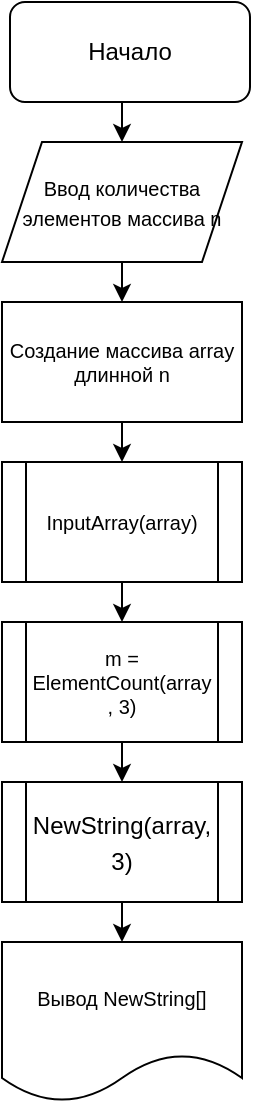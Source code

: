 <mxfile version="20.8.16" type="device"><diagram name="Страница 1" id="a8ocMDQlmuqfkyAnOiQ7"><mxGraphModel dx="954" dy="613" grid="1" gridSize="10" guides="1" tooltips="1" connect="1" arrows="1" fold="1" page="1" pageScale="1" pageWidth="827" pageHeight="1169" math="0" shadow="0"><root><mxCell id="0"/><mxCell id="1" parent="0"/><mxCell id="cIZ7Kdov_ZszmQR8n7Hy-11" style="edgeStyle=orthogonalEdgeStyle;rounded=0;orthogonalLoop=1;jettySize=auto;html=1;exitX=0.5;exitY=1;exitDx=0;exitDy=0;entryX=0.5;entryY=0;entryDx=0;entryDy=0;fontFamily=Helvetica;fontSize=10;fontColor=#000000;" edge="1" parent="1" source="cIZ7Kdov_ZszmQR8n7Hy-1" target="cIZ7Kdov_ZszmQR8n7Hy-3"><mxGeometry relative="1" as="geometry"/></mxCell><mxCell id="cIZ7Kdov_ZszmQR8n7Hy-1" value="Начало" style="rounded=1;whiteSpace=wrap;html=1;" vertex="1" parent="1"><mxGeometry x="354" y="40" width="120" height="50" as="geometry"/></mxCell><mxCell id="cIZ7Kdov_ZszmQR8n7Hy-12" style="edgeStyle=orthogonalEdgeStyle;rounded=0;orthogonalLoop=1;jettySize=auto;html=1;exitX=0.5;exitY=1;exitDx=0;exitDy=0;entryX=0.5;entryY=0;entryDx=0;entryDy=0;fontFamily=Helvetica;fontSize=10;fontColor=#000000;" edge="1" parent="1" source="cIZ7Kdov_ZszmQR8n7Hy-3" target="cIZ7Kdov_ZszmQR8n7Hy-6"><mxGeometry relative="1" as="geometry"/></mxCell><mxCell id="cIZ7Kdov_ZszmQR8n7Hy-3" value="&lt;font style=&quot;font-size: 10px;&quot;&gt;Ввод количества элементов массива n&lt;/font&gt;" style="shape=parallelogram;perimeter=parallelogramPerimeter;whiteSpace=wrap;html=1;fixedSize=1;" vertex="1" parent="1"><mxGeometry x="350" y="110" width="120" height="60" as="geometry"/></mxCell><mxCell id="cIZ7Kdov_ZszmQR8n7Hy-14" style="edgeStyle=orthogonalEdgeStyle;rounded=0;orthogonalLoop=1;jettySize=auto;html=1;exitX=0.5;exitY=1;exitDx=0;exitDy=0;entryX=0.5;entryY=0;entryDx=0;entryDy=0;fontFamily=Helvetica;fontSize=10;fontColor=#000000;" edge="1" parent="1" source="cIZ7Kdov_ZszmQR8n7Hy-5" target="cIZ7Kdov_ZszmQR8n7Hy-8"><mxGeometry relative="1" as="geometry"/></mxCell><mxCell id="cIZ7Kdov_ZszmQR8n7Hy-5" value="InputArray(array)" style="shape=process;whiteSpace=wrap;html=1;backgroundOutline=1;fontSize=10;" vertex="1" parent="1"><mxGeometry x="350" y="270" width="120" height="60" as="geometry"/></mxCell><mxCell id="cIZ7Kdov_ZszmQR8n7Hy-13" style="edgeStyle=orthogonalEdgeStyle;rounded=0;orthogonalLoop=1;jettySize=auto;html=1;exitX=0.5;exitY=1;exitDx=0;exitDy=0;entryX=0.5;entryY=0;entryDx=0;entryDy=0;fontFamily=Helvetica;fontSize=10;fontColor=#000000;" edge="1" parent="1" source="cIZ7Kdov_ZszmQR8n7Hy-6" target="cIZ7Kdov_ZszmQR8n7Hy-5"><mxGeometry relative="1" as="geometry"/></mxCell><mxCell id="cIZ7Kdov_ZszmQR8n7Hy-6" value="Создание массива array длинной n" style="rounded=0;whiteSpace=wrap;html=1;fontSize=10;" vertex="1" parent="1"><mxGeometry x="350" y="190" width="120" height="60" as="geometry"/></mxCell><mxCell id="cIZ7Kdov_ZszmQR8n7Hy-15" style="edgeStyle=orthogonalEdgeStyle;rounded=0;orthogonalLoop=1;jettySize=auto;html=1;exitX=0.5;exitY=1;exitDx=0;exitDy=0;entryX=0.5;entryY=0;entryDx=0;entryDy=0;fontFamily=Helvetica;fontSize=10;fontColor=#000000;" edge="1" parent="1" source="cIZ7Kdov_ZszmQR8n7Hy-8" target="cIZ7Kdov_ZszmQR8n7Hy-9"><mxGeometry relative="1" as="geometry"/></mxCell><mxCell id="cIZ7Kdov_ZszmQR8n7Hy-8" value="m = ElementCount(array , 3)" style="shape=process;whiteSpace=wrap;html=1;backgroundOutline=1;fontSize=10;" vertex="1" parent="1"><mxGeometry x="350" y="350" width="120" height="60" as="geometry"/></mxCell><mxCell id="cIZ7Kdov_ZszmQR8n7Hy-16" style="edgeStyle=orthogonalEdgeStyle;rounded=0;orthogonalLoop=1;jettySize=auto;html=1;exitX=0.5;exitY=1;exitDx=0;exitDy=0;entryX=0.5;entryY=0;entryDx=0;entryDy=0;fontFamily=Helvetica;fontSize=10;fontColor=#000000;" edge="1" parent="1" source="cIZ7Kdov_ZszmQR8n7Hy-9" target="cIZ7Kdov_ZszmQR8n7Hy-10"><mxGeometry relative="1" as="geometry"/></mxCell><mxCell id="cIZ7Kdov_ZszmQR8n7Hy-9" value="&lt;div style=&quot;font-size: 12px; line-height: 18px;&quot;&gt;NewString(array, 3)&lt;/div&gt;" style="shape=process;whiteSpace=wrap;html=1;backgroundOutline=1;fontSize=10;" vertex="1" parent="1"><mxGeometry x="350" y="430" width="120" height="60" as="geometry"/></mxCell><mxCell id="cIZ7Kdov_ZszmQR8n7Hy-10" value="Вывод NewString[]" style="shape=document;whiteSpace=wrap;html=1;boundedLbl=1;labelBackgroundColor=none;fontFamily=Helvetica;fontSize=10;fontColor=#000000;" vertex="1" parent="1"><mxGeometry x="350" y="510" width="120" height="80" as="geometry"/></mxCell></root></mxGraphModel></diagram></mxfile>